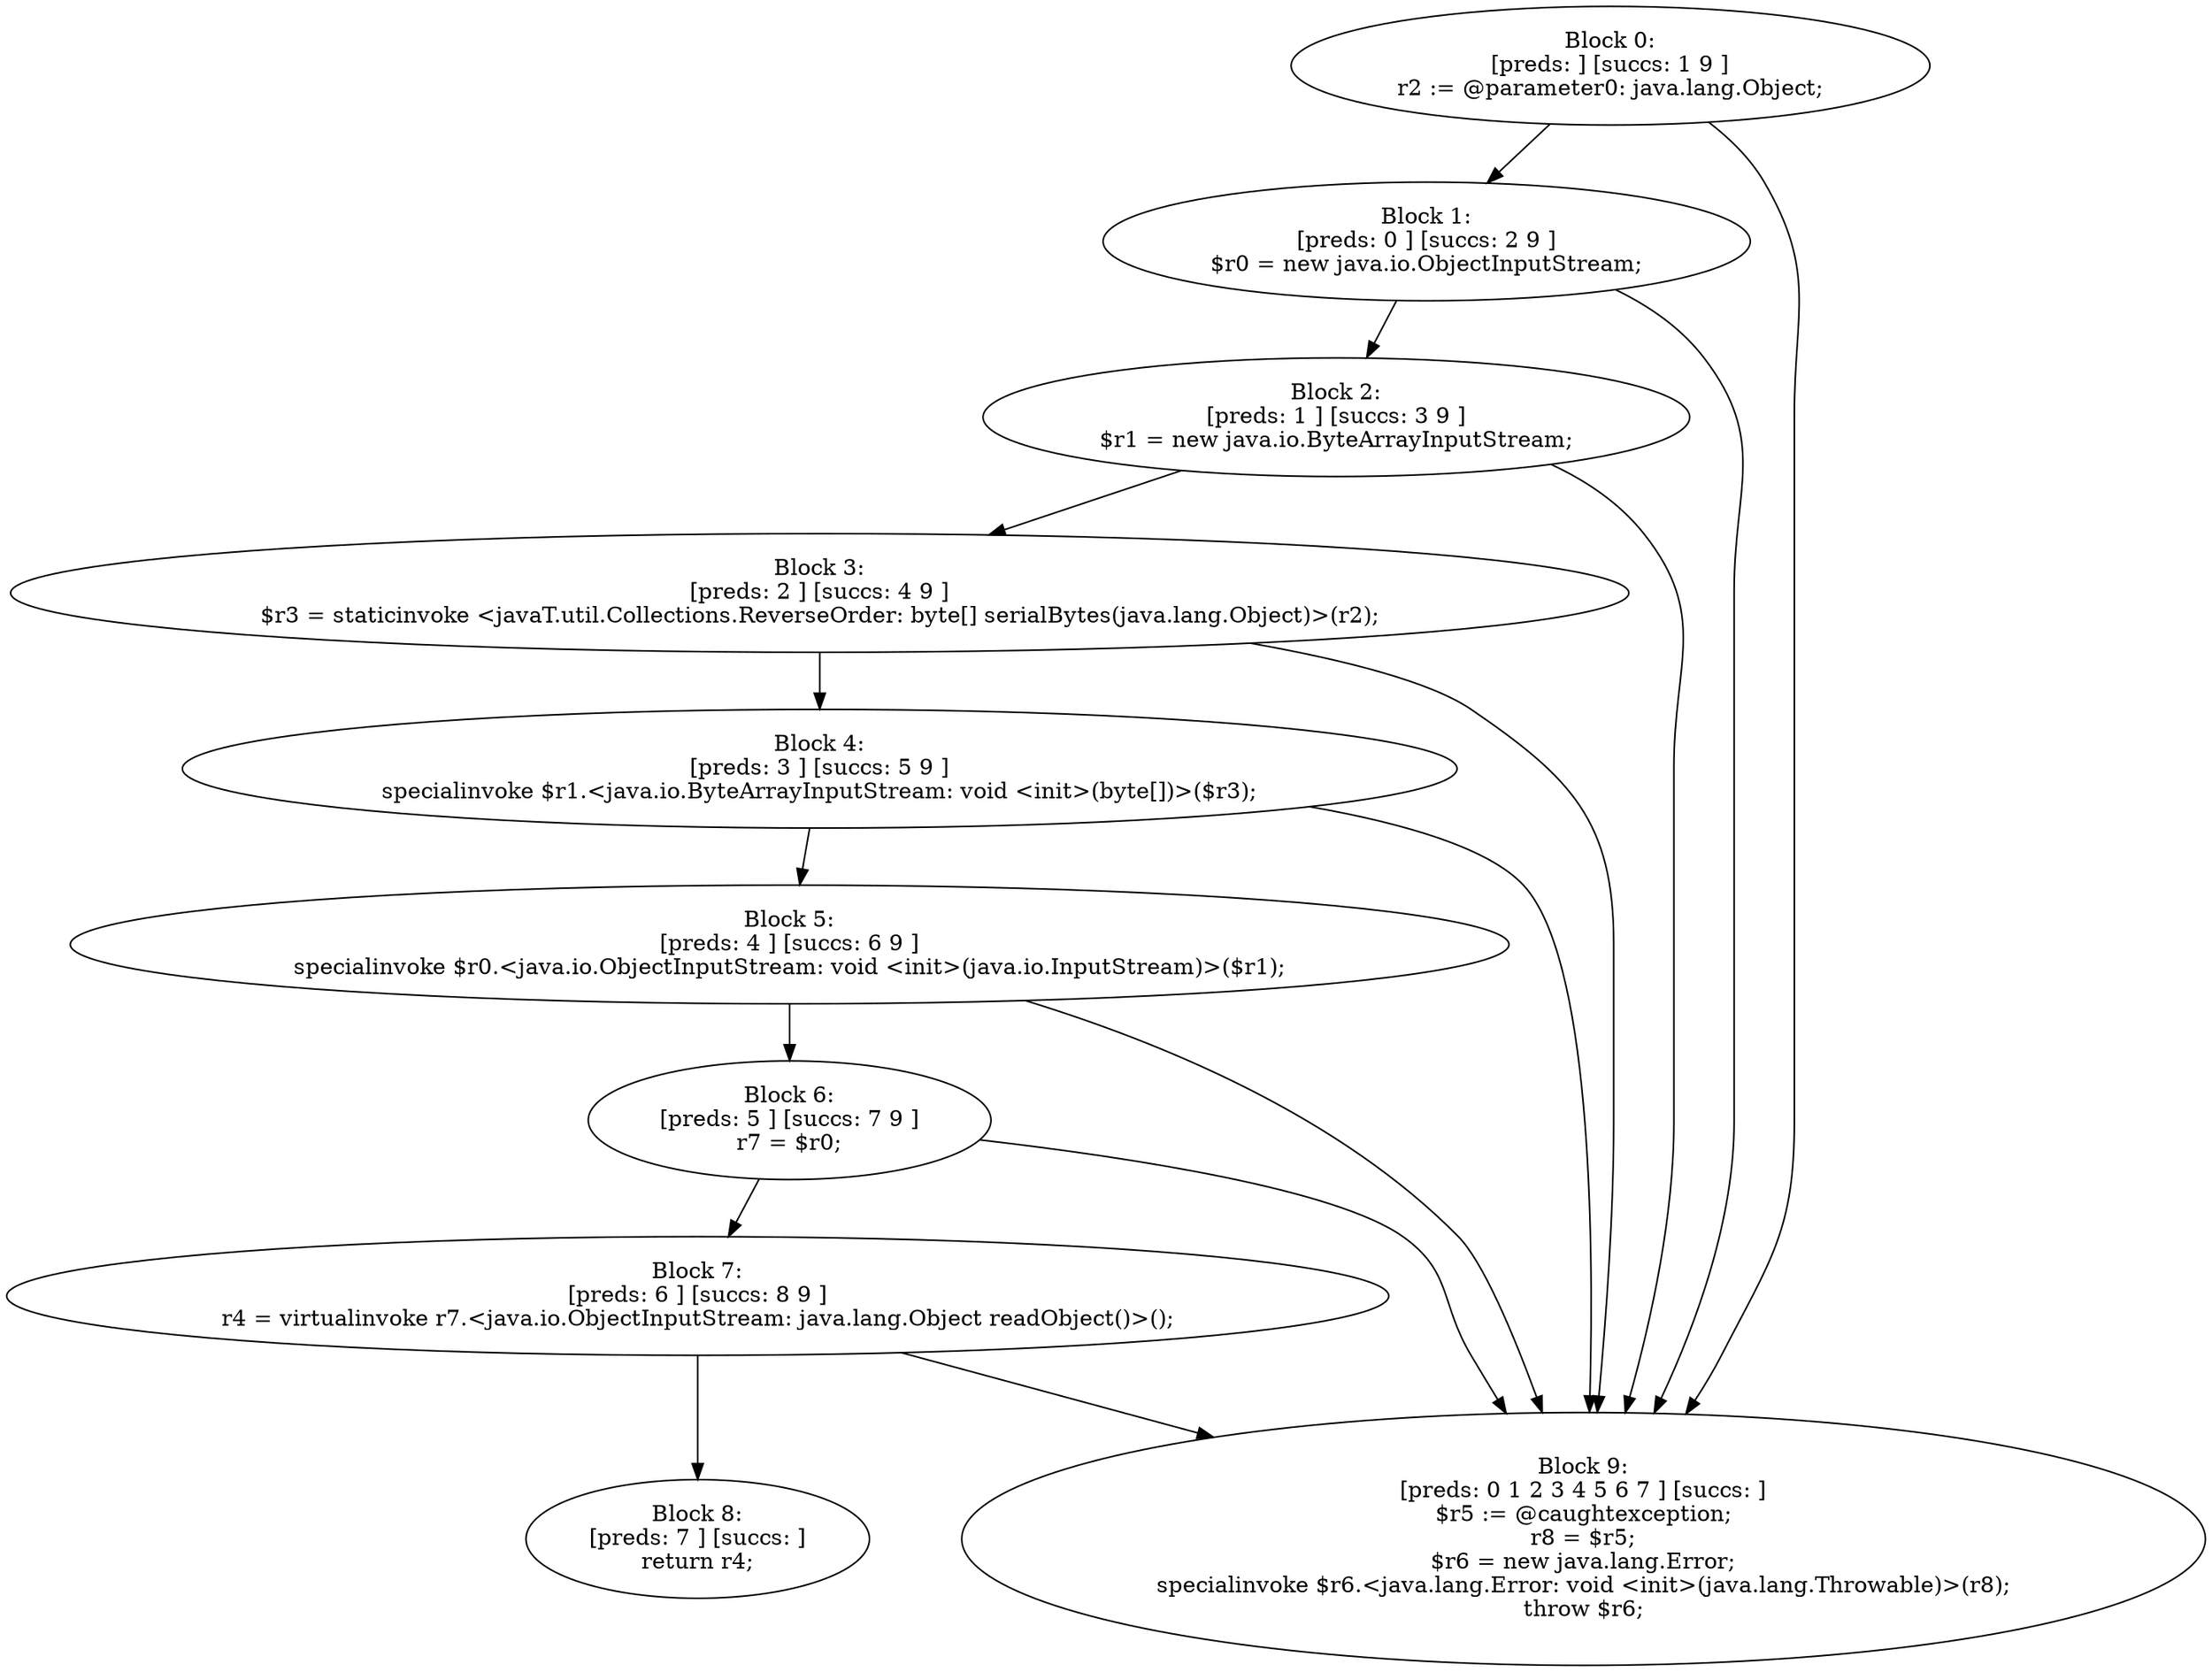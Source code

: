 digraph "unitGraph" {
    "Block 0:
[preds: ] [succs: 1 9 ]
r2 := @parameter0: java.lang.Object;
"
    "Block 1:
[preds: 0 ] [succs: 2 9 ]
$r0 = new java.io.ObjectInputStream;
"
    "Block 2:
[preds: 1 ] [succs: 3 9 ]
$r1 = new java.io.ByteArrayInputStream;
"
    "Block 3:
[preds: 2 ] [succs: 4 9 ]
$r3 = staticinvoke <javaT.util.Collections.ReverseOrder: byte[] serialBytes(java.lang.Object)>(r2);
"
    "Block 4:
[preds: 3 ] [succs: 5 9 ]
specialinvoke $r1.<java.io.ByteArrayInputStream: void <init>(byte[])>($r3);
"
    "Block 5:
[preds: 4 ] [succs: 6 9 ]
specialinvoke $r0.<java.io.ObjectInputStream: void <init>(java.io.InputStream)>($r1);
"
    "Block 6:
[preds: 5 ] [succs: 7 9 ]
r7 = $r0;
"
    "Block 7:
[preds: 6 ] [succs: 8 9 ]
r4 = virtualinvoke r7.<java.io.ObjectInputStream: java.lang.Object readObject()>();
"
    "Block 8:
[preds: 7 ] [succs: ]
return r4;
"
    "Block 9:
[preds: 0 1 2 3 4 5 6 7 ] [succs: ]
$r5 := @caughtexception;
r8 = $r5;
$r6 = new java.lang.Error;
specialinvoke $r6.<java.lang.Error: void <init>(java.lang.Throwable)>(r8);
throw $r6;
"
    "Block 0:
[preds: ] [succs: 1 9 ]
r2 := @parameter0: java.lang.Object;
"->"Block 1:
[preds: 0 ] [succs: 2 9 ]
$r0 = new java.io.ObjectInputStream;
";
    "Block 0:
[preds: ] [succs: 1 9 ]
r2 := @parameter0: java.lang.Object;
"->"Block 9:
[preds: 0 1 2 3 4 5 6 7 ] [succs: ]
$r5 := @caughtexception;
r8 = $r5;
$r6 = new java.lang.Error;
specialinvoke $r6.<java.lang.Error: void <init>(java.lang.Throwable)>(r8);
throw $r6;
";
    "Block 1:
[preds: 0 ] [succs: 2 9 ]
$r0 = new java.io.ObjectInputStream;
"->"Block 2:
[preds: 1 ] [succs: 3 9 ]
$r1 = new java.io.ByteArrayInputStream;
";
    "Block 1:
[preds: 0 ] [succs: 2 9 ]
$r0 = new java.io.ObjectInputStream;
"->"Block 9:
[preds: 0 1 2 3 4 5 6 7 ] [succs: ]
$r5 := @caughtexception;
r8 = $r5;
$r6 = new java.lang.Error;
specialinvoke $r6.<java.lang.Error: void <init>(java.lang.Throwable)>(r8);
throw $r6;
";
    "Block 2:
[preds: 1 ] [succs: 3 9 ]
$r1 = new java.io.ByteArrayInputStream;
"->"Block 3:
[preds: 2 ] [succs: 4 9 ]
$r3 = staticinvoke <javaT.util.Collections.ReverseOrder: byte[] serialBytes(java.lang.Object)>(r2);
";
    "Block 2:
[preds: 1 ] [succs: 3 9 ]
$r1 = new java.io.ByteArrayInputStream;
"->"Block 9:
[preds: 0 1 2 3 4 5 6 7 ] [succs: ]
$r5 := @caughtexception;
r8 = $r5;
$r6 = new java.lang.Error;
specialinvoke $r6.<java.lang.Error: void <init>(java.lang.Throwable)>(r8);
throw $r6;
";
    "Block 3:
[preds: 2 ] [succs: 4 9 ]
$r3 = staticinvoke <javaT.util.Collections.ReverseOrder: byte[] serialBytes(java.lang.Object)>(r2);
"->"Block 4:
[preds: 3 ] [succs: 5 9 ]
specialinvoke $r1.<java.io.ByteArrayInputStream: void <init>(byte[])>($r3);
";
    "Block 3:
[preds: 2 ] [succs: 4 9 ]
$r3 = staticinvoke <javaT.util.Collections.ReverseOrder: byte[] serialBytes(java.lang.Object)>(r2);
"->"Block 9:
[preds: 0 1 2 3 4 5 6 7 ] [succs: ]
$r5 := @caughtexception;
r8 = $r5;
$r6 = new java.lang.Error;
specialinvoke $r6.<java.lang.Error: void <init>(java.lang.Throwable)>(r8);
throw $r6;
";
    "Block 4:
[preds: 3 ] [succs: 5 9 ]
specialinvoke $r1.<java.io.ByteArrayInputStream: void <init>(byte[])>($r3);
"->"Block 5:
[preds: 4 ] [succs: 6 9 ]
specialinvoke $r0.<java.io.ObjectInputStream: void <init>(java.io.InputStream)>($r1);
";
    "Block 4:
[preds: 3 ] [succs: 5 9 ]
specialinvoke $r1.<java.io.ByteArrayInputStream: void <init>(byte[])>($r3);
"->"Block 9:
[preds: 0 1 2 3 4 5 6 7 ] [succs: ]
$r5 := @caughtexception;
r8 = $r5;
$r6 = new java.lang.Error;
specialinvoke $r6.<java.lang.Error: void <init>(java.lang.Throwable)>(r8);
throw $r6;
";
    "Block 5:
[preds: 4 ] [succs: 6 9 ]
specialinvoke $r0.<java.io.ObjectInputStream: void <init>(java.io.InputStream)>($r1);
"->"Block 6:
[preds: 5 ] [succs: 7 9 ]
r7 = $r0;
";
    "Block 5:
[preds: 4 ] [succs: 6 9 ]
specialinvoke $r0.<java.io.ObjectInputStream: void <init>(java.io.InputStream)>($r1);
"->"Block 9:
[preds: 0 1 2 3 4 5 6 7 ] [succs: ]
$r5 := @caughtexception;
r8 = $r5;
$r6 = new java.lang.Error;
specialinvoke $r6.<java.lang.Error: void <init>(java.lang.Throwable)>(r8);
throw $r6;
";
    "Block 6:
[preds: 5 ] [succs: 7 9 ]
r7 = $r0;
"->"Block 7:
[preds: 6 ] [succs: 8 9 ]
r4 = virtualinvoke r7.<java.io.ObjectInputStream: java.lang.Object readObject()>();
";
    "Block 6:
[preds: 5 ] [succs: 7 9 ]
r7 = $r0;
"->"Block 9:
[preds: 0 1 2 3 4 5 6 7 ] [succs: ]
$r5 := @caughtexception;
r8 = $r5;
$r6 = new java.lang.Error;
specialinvoke $r6.<java.lang.Error: void <init>(java.lang.Throwable)>(r8);
throw $r6;
";
    "Block 7:
[preds: 6 ] [succs: 8 9 ]
r4 = virtualinvoke r7.<java.io.ObjectInputStream: java.lang.Object readObject()>();
"->"Block 8:
[preds: 7 ] [succs: ]
return r4;
";
    "Block 7:
[preds: 6 ] [succs: 8 9 ]
r4 = virtualinvoke r7.<java.io.ObjectInputStream: java.lang.Object readObject()>();
"->"Block 9:
[preds: 0 1 2 3 4 5 6 7 ] [succs: ]
$r5 := @caughtexception;
r8 = $r5;
$r6 = new java.lang.Error;
specialinvoke $r6.<java.lang.Error: void <init>(java.lang.Throwable)>(r8);
throw $r6;
";
}
